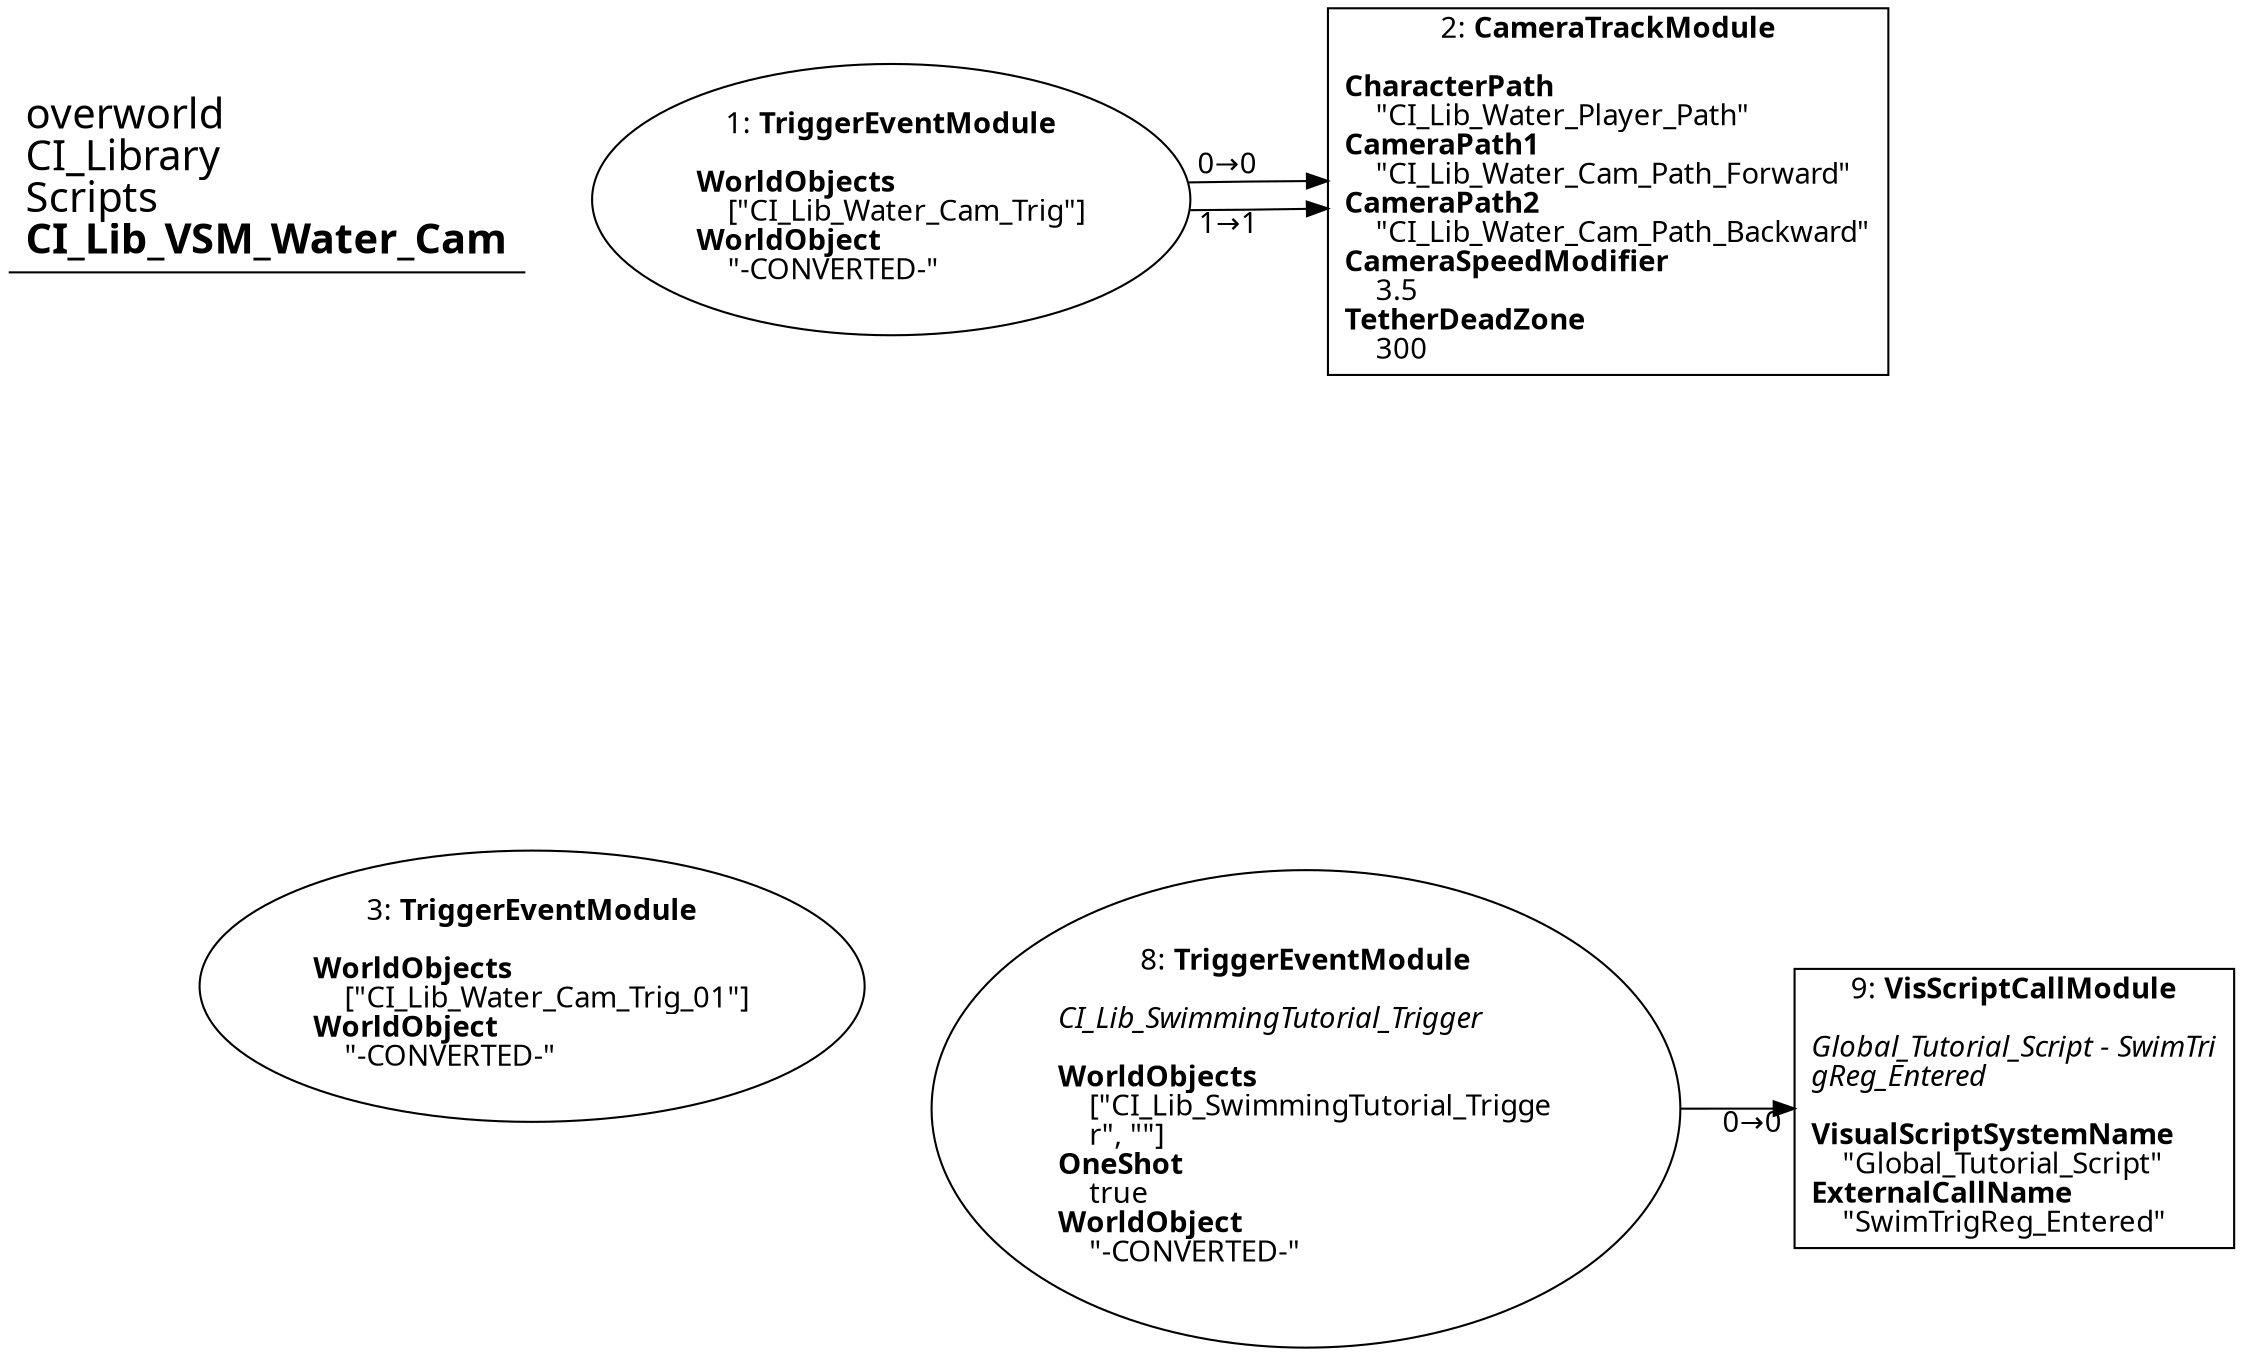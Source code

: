 digraph {
    layout = fdp;
    overlap = prism;
    sep = "+16";
    splines = spline;

    node [ shape = box ];

    graph [ fontname = "Segoe UI" ];
    node [ fontname = "Segoe UI" ];
    edge [ fontname = "Segoe UI" ];

    1 [ label = <1: <b>TriggerEventModule</b><br/><br/><b>WorldObjects</b><br align="left"/>    [&quot;CI_Lib_Water_Cam_Trig&quot;]<br align="left"/><b>WorldObject</b><br align="left"/>    &quot;-CONVERTED-&quot;<br align="left"/>> ];
    1 [ shape = oval ]
    1 [ pos = "0.031000001,-0.16800001!" ];
    1 -> 2 [ label = "0→0" ];
    1 -> 2 [ label = "1→1" ];

    2 [ label = <2: <b>CameraTrackModule</b><br/><br/><b>CharacterPath</b><br align="left"/>    &quot;CI_Lib_Water_Player_Path&quot;<br align="left"/><b>CameraPath1</b><br align="left"/>    &quot;CI_Lib_Water_Cam_Path_Forward&quot;<br align="left"/><b>CameraPath2</b><br align="left"/>    &quot;CI_Lib_Water_Cam_Path_Backward&quot;<br align="left"/><b>CameraSpeedModifier</b><br align="left"/>    3.5<br align="left"/><b>TetherDeadZone</b><br align="left"/>    300<br align="left"/>> ];
    2 [ pos = "0.36900002,-0.16800001!" ];

    3 [ label = <3: <b>TriggerEventModule</b><br/><br/><b>WorldObjects</b><br align="left"/>    [&quot;CI_Lib_Water_Cam_Trig_01&quot;]<br align="left"/><b>WorldObject</b><br align="left"/>    &quot;-CONVERTED-&quot;<br align="left"/>> ];
    3 [ shape = oval ]
    3 [ pos = "-0.001,-0.44200003!" ];

    8 [ label = <8: <b>TriggerEventModule</b><br/><br/><i>CI_Lib_SwimmingTutorial_Trigger<br align="left"/></i><br align="left"/><b>WorldObjects</b><br align="left"/>    [&quot;CI_Lib_SwimmingTutorial_Trigge<br align="left"/>    r&quot;, &quot;&quot;]<br align="left"/><b>OneShot</b><br align="left"/>    true<br align="left"/><b>WorldObject</b><br align="left"/>    &quot;-CONVERTED-&quot;<br align="left"/>> ];
    8 [ shape = oval ]
    8 [ pos = "0.264,-0.48400003!" ];
    8 -> 9 [ label = "0→0" ];

    9 [ label = <9: <b>VisScriptCallModule</b><br/><br/><i>Global_Tutorial_Script - SwimTri<br align="left"/>gReg_Entered<br align="left"/></i><br align="left"/><b>VisualScriptSystemName</b><br align="left"/>    &quot;Global_Tutorial_Script&quot;<br align="left"/><b>ExternalCallName</b><br align="left"/>    &quot;SwimTrigReg_Entered&quot;<br align="left"/>> ];
    9 [ pos = "0.509,-0.48400003!" ];

    title [ pos = "-0.002,-0.16700001!" ];
    title [ shape = underline ];
    title [ label = <<font point-size="20">overworld<br align="left"/>CI_Library<br align="left"/>Scripts<br align="left"/><b>CI_Lib_VSM_Water_Cam</b><br align="left"/></font>> ];
}

